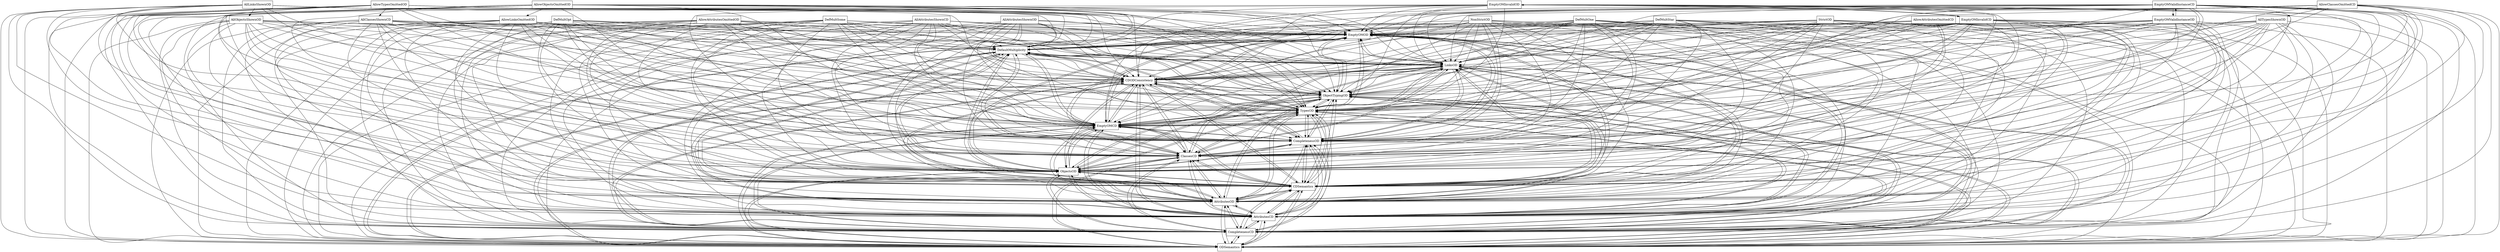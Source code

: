 digraph{
graph [rankdir=TB];
node [shape=box];
edge [arrowhead=normal];
0[label="EmptyOMOD",]
1[label="DefaultMultiplicity",]
2[label="AllowAttributesOmittedOD",]
3[label="ODSemantics",]
4[label="AllowObjectsOmittedOD",]
5[label="AllLinksShownOD",]
6[label="DefMultOne",]
7[label="AllObjectsShownOD",]
8[label="DefMultOpt",]
9[label="CompletenessCD",]
10[label="AllowLinksOmittedOD",]
11[label="StrictOD",]
12[label="NonStrictOD",]
13[label="AttributesCD",]
14[label="AllowTypesOmittedOD",]
15[label="EmptyOMInvalidOD",]
16[label="AllClassesShownCD",]
17[label="DefMultStar",]
18[label="AttributesOD",]
19[label="AllTypesShownOD",]
20[label="AllAttributesShownCD",]
21[label="CDSemantics",]
22[label="ObjectsOD",]
23[label="ClassesCD",]
24[label="EmptyOMInvalidCD",]
25[label="AllowAttributesOmittedCD",]
26[label="CompletenessOD",]
27[label="AllAttributesShownOD",]
28[label="DefMultSome",]
29[label="AllowClassesOmittedCD",]
30[label="EmptyOMValidInstanceCD",]
31[label="EmptyOMCD",]
32[label="TypesOD",]
33[label="ObjectTypingOD",]
34[label="CDODConsistency",]
35[label="LinksOD",]
36[label="EmptyOMValidInstanceOD",]
0->1[label="",]
0->3[label="",]
0->9[label="",]
0->13[label="",]
0->18[label="",]
0->21[label="",]
0->22[label="",]
0->23[label="",]
0->26[label="",]
0->31[label="",]
0->32[label="",]
0->33[label="",]
0->34[label="",]
0->35[label="",]
1->0[label="",]
1->3[label="",]
1->9[label="",]
1->13[label="",]
1->18[label="",]
1->21[label="",]
1->22[label="",]
1->23[label="",]
1->26[label="",]
1->31[label="",]
1->32[label="",]
1->33[label="",]
1->34[label="",]
1->35[label="",]
2->0[label="",]
2->1[label="",]
2->3[label="",]
2->9[label="",]
2->13[label="",]
2->18[label="",]
2->21[label="",]
2->22[label="",]
2->23[label="",]
2->26[label="",]
2->31[label="",]
2->32[label="",]
2->33[label="",]
2->34[label="",]
2->35[label="",]
3->0[label="",]
3->1[label="",]
3->9[label="",]
3->13[label="",]
3->18[label="",]
3->21[label="",]
3->22[label="",]
3->23[label="",]
3->26[label="",]
3->31[label="",]
3->32[label="",]
3->33[label="",]
3->34[label="",]
3->35[label="",]
4->0[label="",]
4->1[label="",]
4->3[label="",]
4->9[label="",]
4->10[label="",]
4->13[label="",]
4->18[label="",]
4->21[label="",]
4->22[label="",]
4->23[label="",]
4->26[label="",]
4->31[label="",]
4->32[label="",]
4->33[label="",]
4->34[label="",]
4->35[label="",]
5->0[label="",]
5->1[label="",]
5->3[label="",]
5->7[label="",]
5->9[label="",]
5->13[label="",]
5->18[label="",]
5->21[label="",]
5->22[label="",]
5->23[label="",]
5->26[label="",]
5->31[label="",]
5->32[label="",]
5->33[label="",]
5->34[label="",]
5->35[label="",]
6->0[label="",]
6->1[label="",]
6->3[label="",]
6->9[label="",]
6->13[label="",]
6->18[label="",]
6->21[label="",]
6->22[label="",]
6->23[label="",]
6->26[label="",]
6->31[label="",]
6->32[label="",]
6->33[label="",]
6->34[label="",]
6->35[label="",]
7->0[label="",]
7->1[label="",]
7->3[label="",]
7->9[label="",]
7->13[label="",]
7->18[label="",]
7->21[label="",]
7->22[label="",]
7->23[label="",]
7->26[label="",]
7->31[label="",]
7->32[label="",]
7->33[label="",]
7->34[label="",]
7->35[label="",]
8->0[label="",]
8->1[label="",]
8->3[label="",]
8->9[label="",]
8->13[label="",]
8->18[label="",]
8->21[label="",]
8->22[label="",]
8->23[label="",]
8->26[label="",]
8->31[label="",]
8->32[label="",]
8->33[label="",]
8->34[label="",]
8->35[label="",]
9->0[label="",]
9->1[label="",]
9->3[label="",]
9->13[label="",]
9->18[label="",]
9->21[label="",]
9->22[label="",]
9->23[label="",]
9->26[label="",]
9->31[label="",]
9->32[label="",]
9->33[label="",]
9->34[label="",]
9->35[label="",]
10->0[label="",]
10->1[label="",]
10->3[label="",]
10->9[label="",]
10->13[label="",]
10->18[label="",]
10->21[label="",]
10->22[label="",]
10->23[label="",]
10->26[label="",]
10->31[label="",]
10->32[label="",]
10->33[label="",]
10->34[label="",]
10->35[label="",]
11->0[label="",]
11->1[label="",]
11->3[label="",]
11->9[label="",]
11->13[label="",]
11->18[label="",]
11->21[label="",]
11->22[label="",]
11->23[label="",]
11->26[label="",]
11->31[label="",]
11->32[label="",]
11->33[label="",]
11->34[label="",]
11->35[label="",]
12->0[label="",]
12->1[label="",]
12->3[label="",]
12->9[label="",]
12->13[label="",]
12->18[label="",]
12->21[label="",]
12->22[label="",]
12->23[label="",]
12->26[label="",]
12->31[label="",]
12->32[label="",]
12->33[label="",]
12->34[label="",]
12->35[label="",]
13->0[label="",]
13->1[label="",]
13->3[label="",]
13->9[label="",]
13->18[label="",]
13->21[label="",]
13->22[label="",]
13->23[label="",]
13->26[label="",]
13->31[label="",]
13->32[label="",]
13->33[label="",]
13->34[label="",]
13->35[label="",]
14->0[label="",]
14->1[label="",]
14->3[label="",]
14->9[label="",]
14->13[label="",]
14->16[label="",]
14->18[label="",]
14->21[label="",]
14->22[label="",]
14->23[label="",]
14->26[label="",]
14->31[label="",]
14->32[label="",]
14->33[label="",]
14->34[label="",]
14->35[label="",]
15->0[label="",]
15->1[label="",]
15->3[label="",]
15->9[label="",]
15->13[label="",]
15->18[label="",]
15->21[label="",]
15->22[label="",]
15->23[label="",]
15->24[label="",]
15->26[label="",]
15->31[label="",]
15->32[label="",]
15->33[label="",]
15->34[label="",]
15->35[label="",]
16->0[label="",]
16->1[label="",]
16->3[label="",]
16->9[label="",]
16->13[label="",]
16->18[label="",]
16->21[label="",]
16->22[label="",]
16->23[label="",]
16->26[label="",]
16->31[label="",]
16->32[label="",]
16->33[label="",]
16->34[label="",]
16->35[label="",]
17->0[label="",]
17->1[label="",]
17->3[label="",]
17->9[label="",]
17->13[label="",]
17->18[label="",]
17->21[label="",]
17->22[label="",]
17->23[label="",]
17->26[label="",]
17->31[label="",]
17->32[label="",]
17->33[label="",]
17->34[label="",]
17->35[label="",]
18->0[label="",]
18->1[label="",]
18->3[label="",]
18->9[label="",]
18->13[label="",]
18->21[label="",]
18->22[label="",]
18->23[label="",]
18->26[label="",]
18->31[label="",]
18->32[label="",]
18->33[label="",]
18->34[label="",]
18->35[label="",]
19->0[label="",]
19->1[label="",]
19->3[label="",]
19->9[label="",]
19->13[label="",]
19->18[label="",]
19->21[label="",]
19->22[label="",]
19->23[label="",]
19->26[label="",]
19->31[label="",]
19->32[label="",]
19->33[label="",]
19->34[label="",]
19->35[label="",]
20->0[label="",]
20->1[label="",]
20->3[label="",]
20->9[label="",]
20->13[label="",]
20->18[label="",]
20->21[label="",]
20->22[label="",]
20->23[label="",]
20->26[label="",]
20->31[label="",]
20->32[label="",]
20->33[label="",]
20->34[label="",]
20->35[label="",]
21->0[label="",]
21->1[label="",]
21->3[label="",]
21->9[label="",]
21->13[label="",]
21->18[label="",]
21->22[label="",]
21->23[label="",]
21->26[label="",]
21->31[label="",]
21->32[label="",]
21->33[label="",]
21->34[label="",]
21->35[label="",]
22->0[label="",]
22->1[label="",]
22->3[label="",]
22->9[label="",]
22->13[label="",]
22->18[label="",]
22->21[label="",]
22->23[label="",]
22->26[label="",]
22->31[label="",]
22->32[label="",]
22->33[label="",]
22->34[label="",]
22->35[label="",]
23->0[label="",]
23->1[label="",]
23->3[label="",]
23->9[label="",]
23->13[label="",]
23->18[label="",]
23->21[label="",]
23->22[label="",]
23->26[label="",]
23->31[label="",]
23->32[label="",]
23->33[label="",]
23->34[label="",]
23->35[label="",]
24->0[label="",]
24->1[label="",]
24->3[label="",]
24->9[label="",]
24->13[label="",]
24->15[label="",]
24->18[label="",]
24->21[label="",]
24->22[label="",]
24->23[label="",]
24->26[label="",]
24->31[label="",]
24->32[label="",]
24->33[label="",]
24->34[label="",]
24->35[label="",]
25->0[label="",]
25->1[label="",]
25->3[label="",]
25->9[label="",]
25->13[label="",]
25->18[label="",]
25->21[label="",]
25->22[label="",]
25->23[label="",]
25->26[label="",]
25->31[label="",]
25->32[label="",]
25->33[label="",]
25->34[label="",]
25->35[label="",]
26->0[label="",]
26->1[label="",]
26->3[label="",]
26->9[label="",]
26->13[label="",]
26->18[label="",]
26->21[label="",]
26->22[label="",]
26->23[label="",]
26->31[label="",]
26->32[label="",]
26->33[label="",]
26->34[label="",]
26->35[label="",]
27->0[label="",]
27->1[label="",]
27->3[label="",]
27->9[label="",]
27->13[label="",]
27->18[label="",]
27->21[label="",]
27->22[label="",]
27->23[label="",]
27->26[label="",]
27->31[label="",]
27->32[label="",]
27->33[label="",]
27->34[label="",]
27->35[label="",]
28->0[label="",]
28->1[label="",]
28->3[label="",]
28->9[label="",]
28->13[label="",]
28->18[label="",]
28->21[label="",]
28->22[label="",]
28->23[label="",]
28->26[label="",]
28->31[label="",]
28->32[label="",]
28->33[label="",]
28->34[label="",]
28->35[label="",]
29->0[label="",]
29->1[label="",]
29->3[label="",]
29->9[label="",]
29->13[label="",]
29->18[label="",]
29->19[label="",]
29->21[label="",]
29->22[label="",]
29->23[label="",]
29->26[label="",]
29->31[label="",]
29->32[label="",]
29->33[label="",]
29->34[label="",]
29->35[label="",]
30->0[label="",]
30->1[label="",]
30->3[label="",]
30->9[label="",]
30->13[label="",]
30->18[label="",]
30->21[label="",]
30->22[label="",]
30->23[label="",]
30->26[label="",]
30->31[label="",]
30->32[label="",]
30->33[label="",]
30->34[label="",]
30->35[label="",]
30->36[label="",]
31->0[label="",]
31->1[label="",]
31->3[label="",]
31->9[label="",]
31->13[label="",]
31->18[label="",]
31->21[label="",]
31->22[label="",]
31->23[label="",]
31->26[label="",]
31->32[label="",]
31->33[label="",]
31->34[label="",]
31->35[label="",]
32->0[label="",]
32->1[label="",]
32->3[label="",]
32->9[label="",]
32->13[label="",]
32->18[label="",]
32->21[label="",]
32->22[label="",]
32->23[label="",]
32->26[label="",]
32->31[label="",]
32->33[label="",]
32->34[label="",]
32->35[label="",]
33->0[label="",]
33->1[label="",]
33->3[label="",]
33->9[label="",]
33->13[label="",]
33->18[label="",]
33->21[label="",]
33->22[label="",]
33->23[label="",]
33->26[label="",]
33->31[label="",]
33->32[label="",]
33->34[label="",]
33->35[label="",]
34->0[label="",]
34->1[label="",]
34->3[label="",]
34->9[label="",]
34->13[label="",]
34->18[label="",]
34->21[label="",]
34->22[label="",]
34->23[label="",]
34->26[label="",]
34->31[label="",]
34->32[label="",]
34->33[label="",]
34->35[label="",]
35->0[label="",]
35->1[label="",]
35->3[label="",]
35->9[label="",]
35->13[label="",]
35->18[label="",]
35->21[label="",]
35->22[label="",]
35->23[label="",]
35->26[label="",]
35->31[label="",]
35->32[label="",]
35->33[label="",]
35->34[label="",]
36->0[label="",]
36->1[label="",]
36->3[label="",]
36->9[label="",]
36->13[label="",]
36->18[label="",]
36->21[label="",]
36->22[label="",]
36->23[label="",]
36->26[label="",]
36->30[label="",]
36->31[label="",]
36->32[label="",]
36->33[label="",]
36->34[label="",]
36->35[label="",]
}
